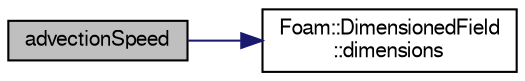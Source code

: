 digraph "advectionSpeed"
{
  bgcolor="transparent";
  edge [fontname="FreeSans",fontsize="10",labelfontname="FreeSans",labelfontsize="10"];
  node [fontname="FreeSans",fontsize="10",shape=record];
  rankdir="LR";
  Node389 [label="advectionSpeed",height=0.2,width=0.4,color="black", fillcolor="grey75", style="filled", fontcolor="black"];
  Node389 -> Node390 [color="midnightblue",fontsize="10",style="solid",fontname="FreeSans"];
  Node390 [label="Foam::DimensionedField\l::dimensions",height=0.2,width=0.4,color="black",URL="$a26390.html#a66989c1e0666e0d0c93a2056ce75599e",tooltip="Return dimensions. "];
}
